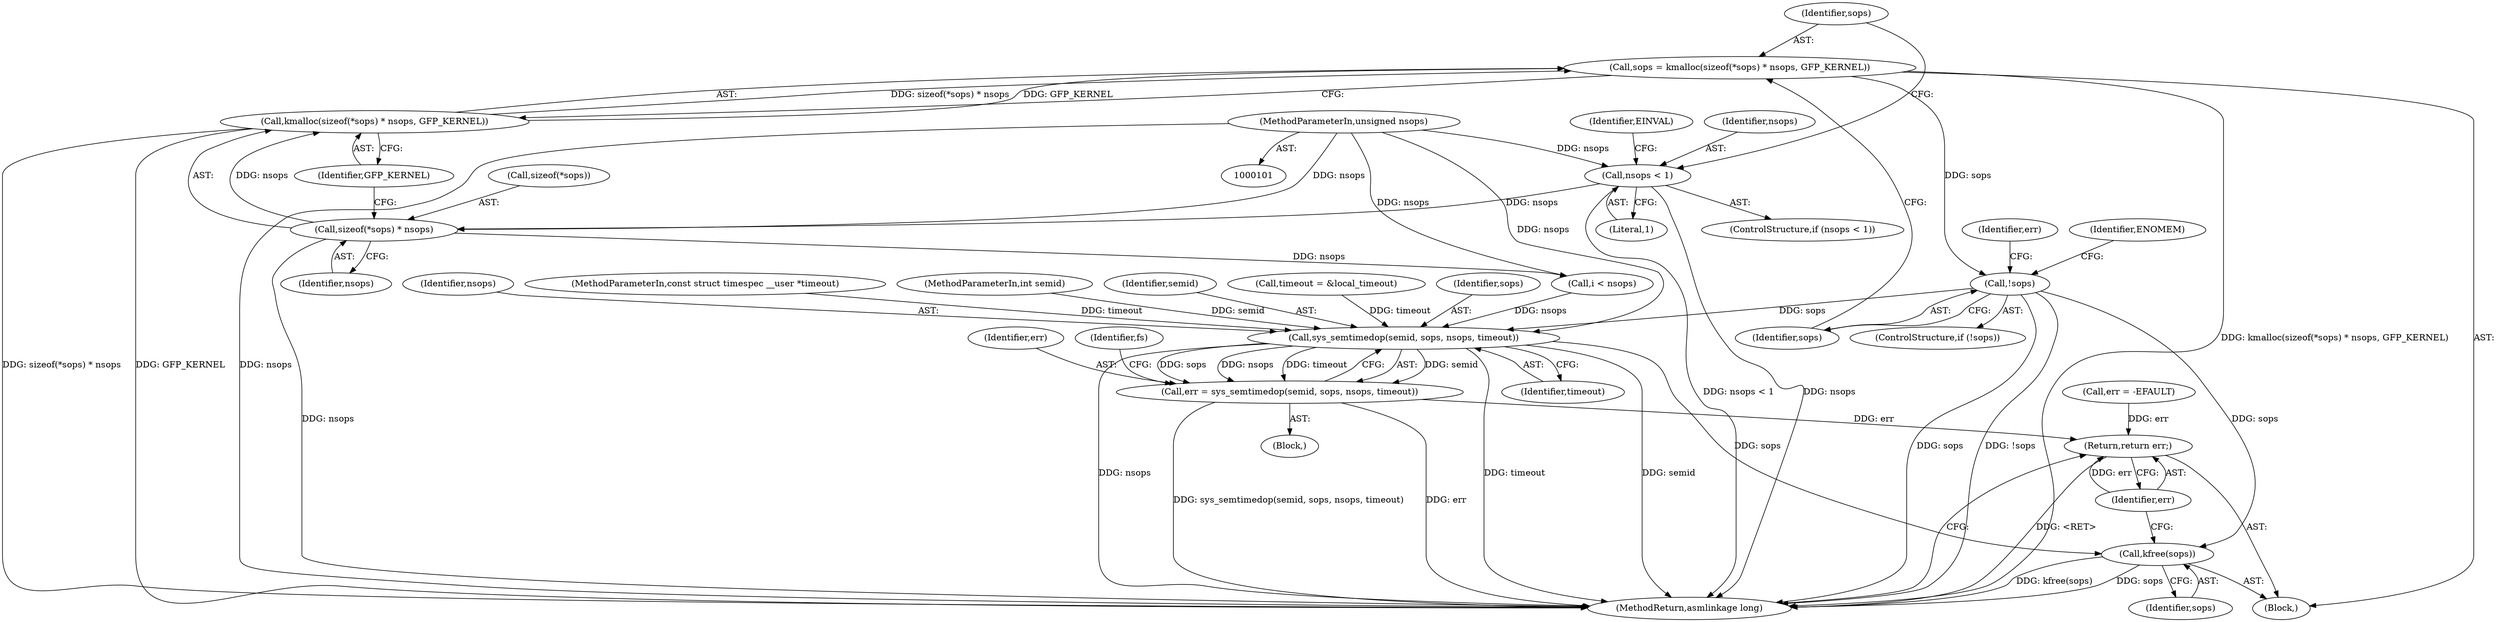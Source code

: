 digraph "0_linux_0f22072ab50cac7983f9660d33974b45184da4f9@API" {
"1000118" [label="(Call,sops = kmalloc(sizeof(*sops) * nsops, GFP_KERNEL))"];
"1000120" [label="(Call,kmalloc(sizeof(*sops) * nsops, GFP_KERNEL))"];
"1000121" [label="(Call,sizeof(*sops) * nsops)"];
"1000112" [label="(Call,nsops < 1)"];
"1000104" [label="(MethodParameterIn,unsigned nsops)"];
"1000128" [label="(Call,!sops)"];
"1000214" [label="(Call,sys_semtimedop(semid, sops, nsops, timeout))"];
"1000212" [label="(Call,err = sys_semtimedop(semid, sops, nsops, timeout))"];
"1000223" [label="(Return,return err;)"];
"1000221" [label="(Call,kfree(sops))"];
"1000111" [label="(ControlStructure,if (nsops < 1))"];
"1000117" [label="(Identifier,EINVAL)"];
"1000125" [label="(Identifier,nsops)"];
"1000102" [label="(MethodParameterIn,int semid)"];
"1000220" [label="(Identifier,fs)"];
"1000106" [label="(Block,)"];
"1000221" [label="(Call,kfree(sops))"];
"1000223" [label="(Return,return err;)"];
"1000114" [label="(Literal,1)"];
"1000215" [label="(Identifier,semid)"];
"1000120" [label="(Call,kmalloc(sizeof(*sops) * nsops, GFP_KERNEL))"];
"1000225" [label="(MethodReturn,asmlinkage long)"];
"1000127" [label="(ControlStructure,if (!sops))"];
"1000212" [label="(Call,err = sys_semtimedop(semid, sops, nsops, timeout))"];
"1000205" [label="(Block,)"];
"1000119" [label="(Identifier,sops)"];
"1000213" [label="(Identifier,err)"];
"1000118" [label="(Call,sops = kmalloc(sizeof(*sops) * nsops, GFP_KERNEL))"];
"1000140" [label="(Call,i < nsops)"];
"1000113" [label="(Identifier,nsops)"];
"1000193" [label="(Call,timeout = &local_timeout)"];
"1000129" [label="(Identifier,sops)"];
"1000112" [label="(Call,nsops < 1)"];
"1000216" [label="(Identifier,sops)"];
"1000200" [label="(Call,err = -EFAULT)"];
"1000128" [label="(Call,!sops)"];
"1000224" [label="(Identifier,err)"];
"1000222" [label="(Identifier,sops)"];
"1000217" [label="(Identifier,nsops)"];
"1000218" [label="(Identifier,timeout)"];
"1000214" [label="(Call,sys_semtimedop(semid, sops, nsops, timeout))"];
"1000134" [label="(Identifier,err)"];
"1000122" [label="(Call,sizeof(*sops))"];
"1000126" [label="(Identifier,GFP_KERNEL)"];
"1000104" [label="(MethodParameterIn,unsigned nsops)"];
"1000132" [label="(Identifier,ENOMEM)"];
"1000105" [label="(MethodParameterIn,const struct timespec __user *timeout)"];
"1000121" [label="(Call,sizeof(*sops) * nsops)"];
"1000118" -> "1000106"  [label="AST: "];
"1000118" -> "1000120"  [label="CFG: "];
"1000119" -> "1000118"  [label="AST: "];
"1000120" -> "1000118"  [label="AST: "];
"1000129" -> "1000118"  [label="CFG: "];
"1000118" -> "1000225"  [label="DDG: kmalloc(sizeof(*sops) * nsops, GFP_KERNEL)"];
"1000120" -> "1000118"  [label="DDG: sizeof(*sops) * nsops"];
"1000120" -> "1000118"  [label="DDG: GFP_KERNEL"];
"1000118" -> "1000128"  [label="DDG: sops"];
"1000120" -> "1000126"  [label="CFG: "];
"1000121" -> "1000120"  [label="AST: "];
"1000126" -> "1000120"  [label="AST: "];
"1000120" -> "1000225"  [label="DDG: GFP_KERNEL"];
"1000120" -> "1000225"  [label="DDG: sizeof(*sops) * nsops"];
"1000121" -> "1000120"  [label="DDG: nsops"];
"1000121" -> "1000125"  [label="CFG: "];
"1000122" -> "1000121"  [label="AST: "];
"1000125" -> "1000121"  [label="AST: "];
"1000126" -> "1000121"  [label="CFG: "];
"1000121" -> "1000225"  [label="DDG: nsops"];
"1000112" -> "1000121"  [label="DDG: nsops"];
"1000104" -> "1000121"  [label="DDG: nsops"];
"1000121" -> "1000140"  [label="DDG: nsops"];
"1000112" -> "1000111"  [label="AST: "];
"1000112" -> "1000114"  [label="CFG: "];
"1000113" -> "1000112"  [label="AST: "];
"1000114" -> "1000112"  [label="AST: "];
"1000117" -> "1000112"  [label="CFG: "];
"1000119" -> "1000112"  [label="CFG: "];
"1000112" -> "1000225"  [label="DDG: nsops < 1"];
"1000112" -> "1000225"  [label="DDG: nsops"];
"1000104" -> "1000112"  [label="DDG: nsops"];
"1000104" -> "1000101"  [label="AST: "];
"1000104" -> "1000225"  [label="DDG: nsops"];
"1000104" -> "1000140"  [label="DDG: nsops"];
"1000104" -> "1000214"  [label="DDG: nsops"];
"1000128" -> "1000127"  [label="AST: "];
"1000128" -> "1000129"  [label="CFG: "];
"1000129" -> "1000128"  [label="AST: "];
"1000132" -> "1000128"  [label="CFG: "];
"1000134" -> "1000128"  [label="CFG: "];
"1000128" -> "1000225"  [label="DDG: !sops"];
"1000128" -> "1000225"  [label="DDG: sops"];
"1000128" -> "1000214"  [label="DDG: sops"];
"1000128" -> "1000221"  [label="DDG: sops"];
"1000214" -> "1000212"  [label="AST: "];
"1000214" -> "1000218"  [label="CFG: "];
"1000215" -> "1000214"  [label="AST: "];
"1000216" -> "1000214"  [label="AST: "];
"1000217" -> "1000214"  [label="AST: "];
"1000218" -> "1000214"  [label="AST: "];
"1000212" -> "1000214"  [label="CFG: "];
"1000214" -> "1000225"  [label="DDG: semid"];
"1000214" -> "1000225"  [label="DDG: nsops"];
"1000214" -> "1000225"  [label="DDG: timeout"];
"1000214" -> "1000212"  [label="DDG: semid"];
"1000214" -> "1000212"  [label="DDG: sops"];
"1000214" -> "1000212"  [label="DDG: nsops"];
"1000214" -> "1000212"  [label="DDG: timeout"];
"1000102" -> "1000214"  [label="DDG: semid"];
"1000140" -> "1000214"  [label="DDG: nsops"];
"1000193" -> "1000214"  [label="DDG: timeout"];
"1000105" -> "1000214"  [label="DDG: timeout"];
"1000214" -> "1000221"  [label="DDG: sops"];
"1000212" -> "1000205"  [label="AST: "];
"1000213" -> "1000212"  [label="AST: "];
"1000220" -> "1000212"  [label="CFG: "];
"1000212" -> "1000225"  [label="DDG: sys_semtimedop(semid, sops, nsops, timeout)"];
"1000212" -> "1000225"  [label="DDG: err"];
"1000212" -> "1000223"  [label="DDG: err"];
"1000223" -> "1000106"  [label="AST: "];
"1000223" -> "1000224"  [label="CFG: "];
"1000224" -> "1000223"  [label="AST: "];
"1000225" -> "1000223"  [label="CFG: "];
"1000223" -> "1000225"  [label="DDG: <RET>"];
"1000224" -> "1000223"  [label="DDG: err"];
"1000200" -> "1000223"  [label="DDG: err"];
"1000221" -> "1000106"  [label="AST: "];
"1000221" -> "1000222"  [label="CFG: "];
"1000222" -> "1000221"  [label="AST: "];
"1000224" -> "1000221"  [label="CFG: "];
"1000221" -> "1000225"  [label="DDG: sops"];
"1000221" -> "1000225"  [label="DDG: kfree(sops)"];
}
